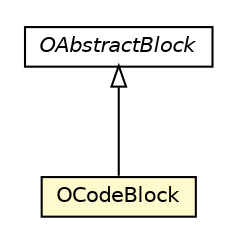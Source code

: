 #!/usr/local/bin/dot
#
# Class diagram 
# Generated by UMLGraph version R5_6-24-gf6e263 (http://www.umlgraph.org/)
#

digraph G {
	edge [fontname="Helvetica",fontsize=10,labelfontname="Helvetica",labelfontsize=10];
	node [fontname="Helvetica",fontsize=10,shape=plaintext];
	nodesep=0.25;
	ranksep=0.5;
	// com.orientechnologies.orient.etl.block.OCodeBlock
	c944989 [label=<<table title="com.orientechnologies.orient.etl.block.OCodeBlock" border="0" cellborder="1" cellspacing="0" cellpadding="2" port="p" bgcolor="lemonChiffon" href="./OCodeBlock.html">
		<tr><td><table border="0" cellspacing="0" cellpadding="1">
<tr><td align="center" balign="center"> OCodeBlock </td></tr>
		</table></td></tr>
		</table>>, URL="./OCodeBlock.html", fontname="Helvetica", fontcolor="black", fontsize=10.0];
	// com.orientechnologies.orient.etl.block.OAbstractBlock
	c944990 [label=<<table title="com.orientechnologies.orient.etl.block.OAbstractBlock" border="0" cellborder="1" cellspacing="0" cellpadding="2" port="p" href="./OAbstractBlock.html">
		<tr><td><table border="0" cellspacing="0" cellpadding="1">
<tr><td align="center" balign="center"><font face="Helvetica-Oblique"> OAbstractBlock </font></td></tr>
		</table></td></tr>
		</table>>, URL="./OAbstractBlock.html", fontname="Helvetica", fontcolor="black", fontsize=10.0];
	//com.orientechnologies.orient.etl.block.OCodeBlock extends com.orientechnologies.orient.etl.block.OAbstractBlock
	c944990:p -> c944989:p [dir=back,arrowtail=empty];
}


